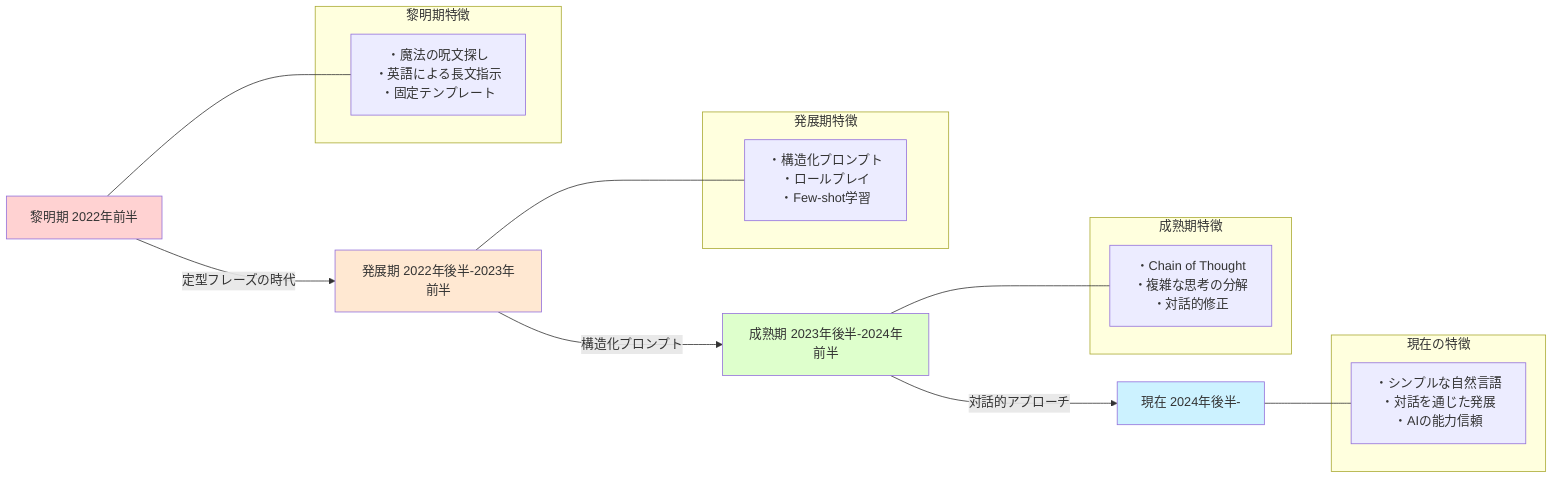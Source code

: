 flowchart LR
    A[黎明期 2022年前半] -->|定型フレーズの時代| B[発展期 2022年後半-2023年前半]
    B -->|構造化プロンプト| C[成熟期 2023年後半-2024年前半]
    C -->|対話的アプローチ| D[現在 2024年後半-]
    
    style A fill:#FFD2D2
    style B fill:#FFE8D2
    style C fill:#DEFFCC
    style D fill:#CCF2FF
    
    subgraph 黎明期特徴
    A1["・魔法の呪文探し<br>・英語による長文指示<br>・固定テンプレート"]
    end
    
    subgraph 発展期特徴
    B1["・構造化プロンプト<br>・ロールプレイ<br>・Few-shot学習"]
    end
    
    subgraph 成熟期特徴
    C1["・Chain of Thought<br>・複雑な思考の分解<br>・対話的修正"]
    end
    
    subgraph 現在の特徴
    D1["・シンプルな自然言語<br>・対話を通じた発展<br>・AIの能力信頼"]
    end
    
    A --- A1
    B --- B1
    C --- C1
    D --- D1